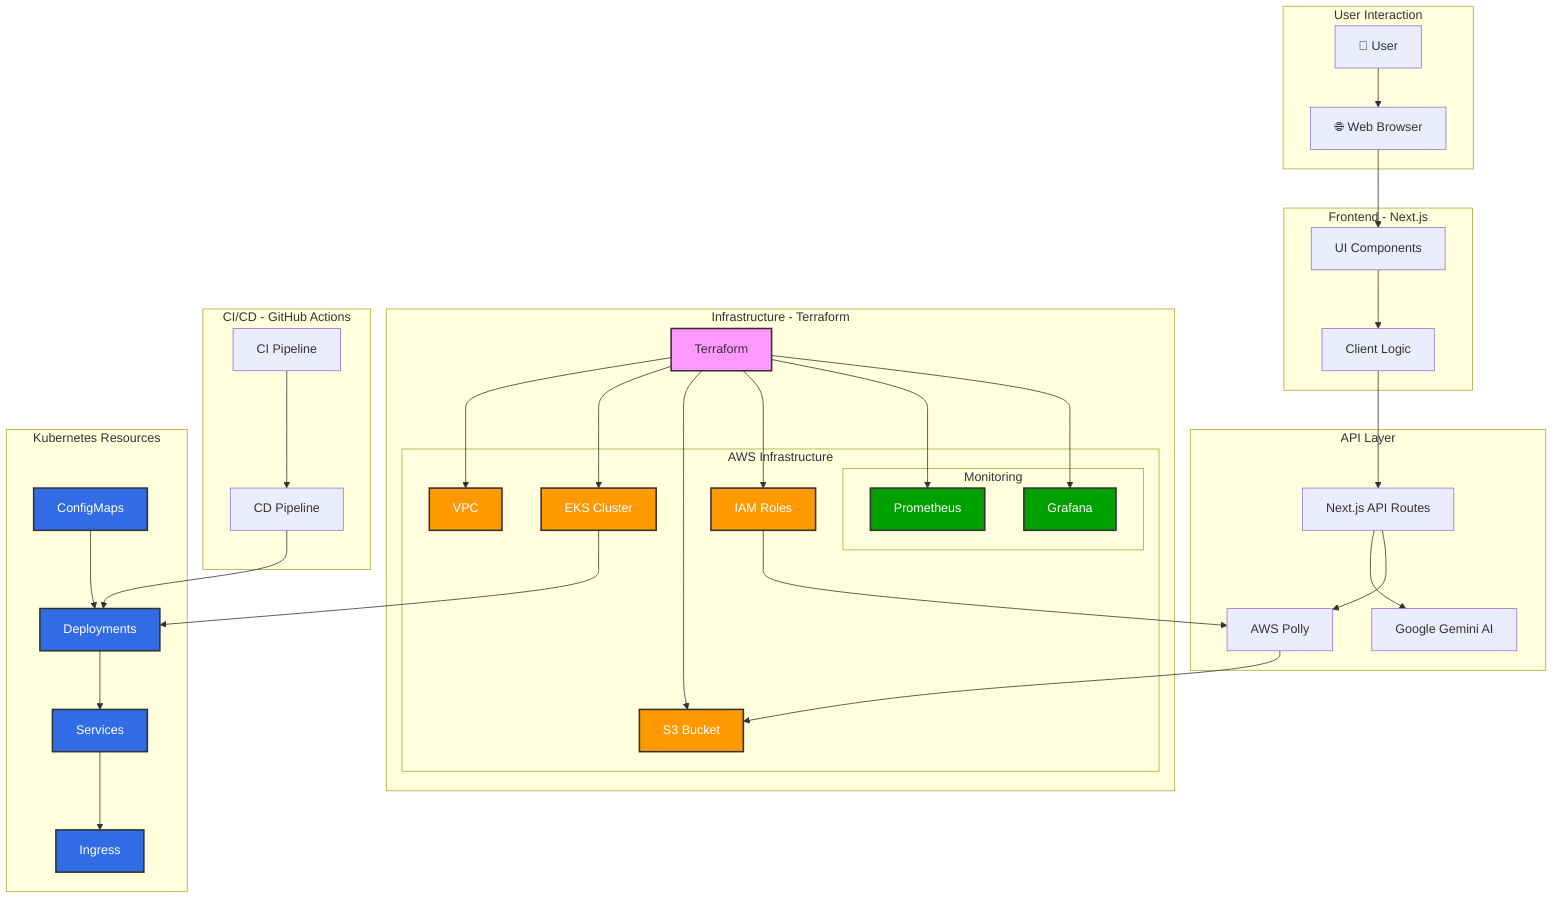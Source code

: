 flowchart TB
    subgraph "User Interaction"
        User["👤 User"]
        Browser["🌐 Web Browser"]
    end

    subgraph "Frontend - Next.js"
        UI["UI Components"]
        ClientLogic["Client Logic"]
    end

    subgraph "API Layer"
        APIRoute["Next.js API Routes"]
        GeminiAI["Google Gemini AI"]
        AWSPolly["AWS Polly"]
    end

    subgraph "Infrastructure - Terraform"
        TF["Terraform"]
        subgraph "AWS Infrastructure"
            direction TB
            VPC["VPC"]
            EKS["EKS Cluster"]
            S3["S3 Bucket"]
            IAM["IAM Roles"]
            
            subgraph "Monitoring"
                Prometheus["Prometheus"]
                Grafana["Grafana"]
            end
        end
    end

    subgraph "CI/CD - GitHub Actions"
        CI["CI Pipeline"]
        CD["CD Pipeline"]
    end

    subgraph "Kubernetes Resources"
        Deploy["Deployments"]
        Service["Services"]
        Ingress["Ingress"]
        ConfigMap["ConfigMaps"]
    end

    %% User Flow
    User --> Browser
    Browser --> UI
    UI --> ClientLogic
    ClientLogic --> APIRoute

    %% API Flow
    APIRoute --> GeminiAI
    APIRoute --> AWSPolly
    AWSPolly --> S3

    %% Infrastructure Management
    TF --> VPC
    TF --> EKS
    TF --> S3
    TF --> IAM
    TF --> Prometheus
    TF --> Grafana

    %% Deployment Flow
    CI --> CD
    CD --> Deploy
    Deploy --> Service
    Service --> Ingress

    %% Infrastructure Connections
    EKS --> Deploy
    IAM --> AWSPolly
    ConfigMap --> Deploy

    classDef infra fill:#f9f,stroke:#333,stroke-width:2px
    classDef aws fill:#FF9900,stroke:#333,stroke-width:2px,color:white
    classDef monitoring fill:#00A000,stroke:#333,stroke-width:2px,color:white
    classDef k8s fill:#326CE5,stroke:#333,stroke-width:2px,color:white
    
    class TF infra
    class VPC,EKS,S3,IAM aws
    class Prometheus,Grafana monitoring
    class Deploy,Service,Ingress,ConfigMap k8s